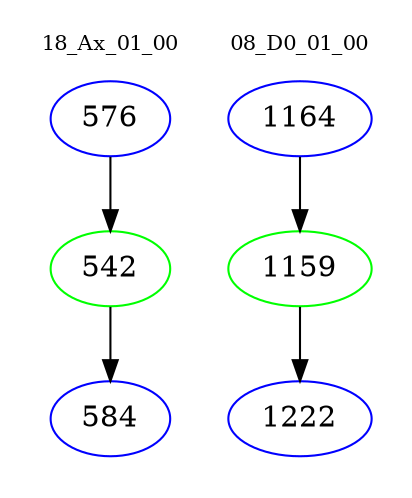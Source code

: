 digraph{
subgraph cluster_0 {
color = white
label = "18_Ax_01_00";
fontsize=10;
T0_576 [label="576", color="blue"]
T0_576 -> T0_542 [color="black"]
T0_542 [label="542", color="green"]
T0_542 -> T0_584 [color="black"]
T0_584 [label="584", color="blue"]
}
subgraph cluster_1 {
color = white
label = "08_D0_01_00";
fontsize=10;
T1_1164 [label="1164", color="blue"]
T1_1164 -> T1_1159 [color="black"]
T1_1159 [label="1159", color="green"]
T1_1159 -> T1_1222 [color="black"]
T1_1222 [label="1222", color="blue"]
}
}
